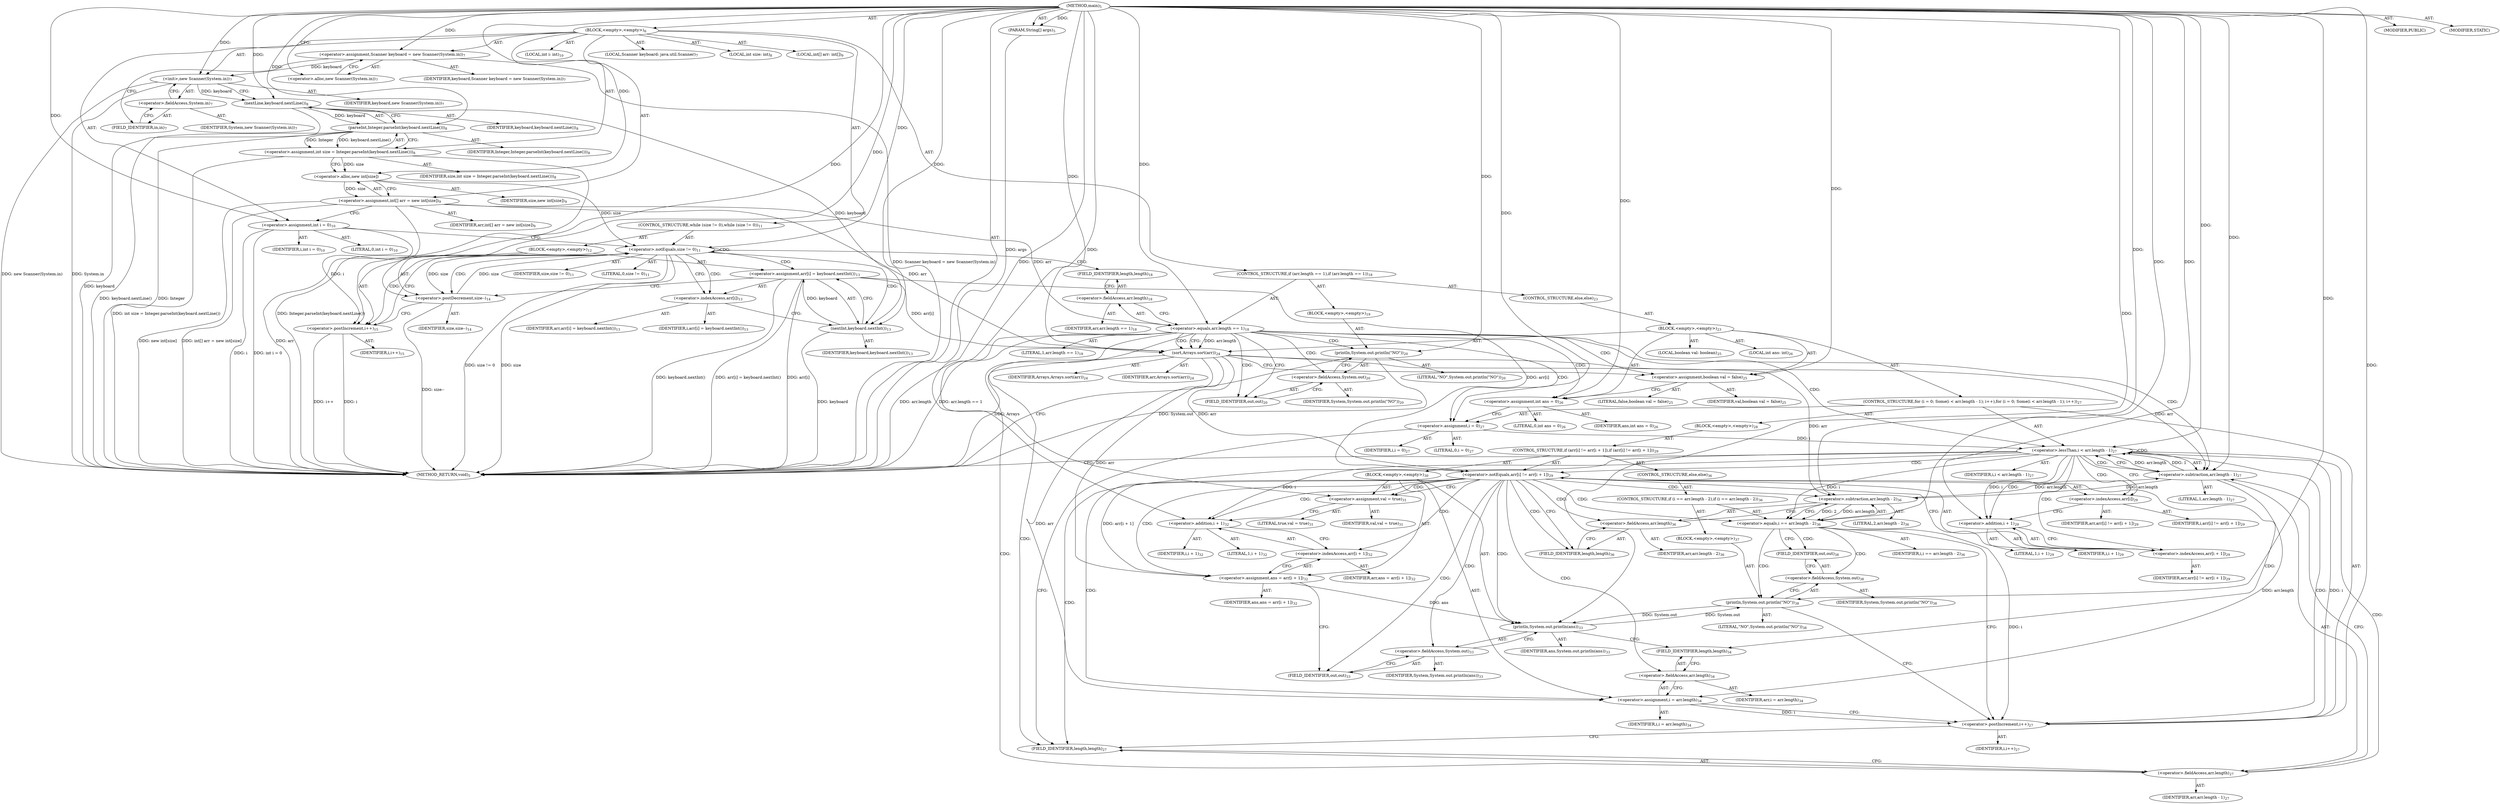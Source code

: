 digraph "main" {  
"19" [label = <(METHOD,main)<SUB>5</SUB>> ]
"20" [label = <(PARAM,String[] args)<SUB>5</SUB>> ]
"21" [label = <(BLOCK,&lt;empty&gt;,&lt;empty&gt;)<SUB>6</SUB>> ]
"4" [label = <(LOCAL,Scanner keyboard: java.util.Scanner)<SUB>7</SUB>> ]
"22" [label = <(&lt;operator&gt;.assignment,Scanner keyboard = new Scanner(System.in))<SUB>7</SUB>> ]
"23" [label = <(IDENTIFIER,keyboard,Scanner keyboard = new Scanner(System.in))<SUB>7</SUB>> ]
"24" [label = <(&lt;operator&gt;.alloc,new Scanner(System.in))<SUB>7</SUB>> ]
"25" [label = <(&lt;init&gt;,new Scanner(System.in))<SUB>7</SUB>> ]
"3" [label = <(IDENTIFIER,keyboard,new Scanner(System.in))<SUB>7</SUB>> ]
"26" [label = <(&lt;operator&gt;.fieldAccess,System.in)<SUB>7</SUB>> ]
"27" [label = <(IDENTIFIER,System,new Scanner(System.in))<SUB>7</SUB>> ]
"28" [label = <(FIELD_IDENTIFIER,in,in)<SUB>7</SUB>> ]
"29" [label = <(LOCAL,int size: int)<SUB>8</SUB>> ]
"30" [label = <(&lt;operator&gt;.assignment,int size = Integer.parseInt(keyboard.nextLine()))<SUB>8</SUB>> ]
"31" [label = <(IDENTIFIER,size,int size = Integer.parseInt(keyboard.nextLine()))<SUB>8</SUB>> ]
"32" [label = <(parseInt,Integer.parseInt(keyboard.nextLine()))<SUB>8</SUB>> ]
"33" [label = <(IDENTIFIER,Integer,Integer.parseInt(keyboard.nextLine()))<SUB>8</SUB>> ]
"34" [label = <(nextLine,keyboard.nextLine())<SUB>8</SUB>> ]
"35" [label = <(IDENTIFIER,keyboard,keyboard.nextLine())<SUB>8</SUB>> ]
"36" [label = <(LOCAL,int[] arr: int[])<SUB>9</SUB>> ]
"37" [label = <(&lt;operator&gt;.assignment,int[] arr = new int[size])<SUB>9</SUB>> ]
"38" [label = <(IDENTIFIER,arr,int[] arr = new int[size])<SUB>9</SUB>> ]
"39" [label = <(&lt;operator&gt;.alloc,new int[size])> ]
"40" [label = <(IDENTIFIER,size,new int[size])<SUB>9</SUB>> ]
"41" [label = <(LOCAL,int i: int)<SUB>10</SUB>> ]
"42" [label = <(&lt;operator&gt;.assignment,int i = 0)<SUB>10</SUB>> ]
"43" [label = <(IDENTIFIER,i,int i = 0)<SUB>10</SUB>> ]
"44" [label = <(LITERAL,0,int i = 0)<SUB>10</SUB>> ]
"45" [label = <(CONTROL_STRUCTURE,while (size != 0),while (size != 0))<SUB>11</SUB>> ]
"46" [label = <(&lt;operator&gt;.notEquals,size != 0)<SUB>11</SUB>> ]
"47" [label = <(IDENTIFIER,size,size != 0)<SUB>11</SUB>> ]
"48" [label = <(LITERAL,0,size != 0)<SUB>11</SUB>> ]
"49" [label = <(BLOCK,&lt;empty&gt;,&lt;empty&gt;)<SUB>12</SUB>> ]
"50" [label = <(&lt;operator&gt;.assignment,arr[i] = keyboard.nextInt())<SUB>13</SUB>> ]
"51" [label = <(&lt;operator&gt;.indexAccess,arr[i])<SUB>13</SUB>> ]
"52" [label = <(IDENTIFIER,arr,arr[i] = keyboard.nextInt())<SUB>13</SUB>> ]
"53" [label = <(IDENTIFIER,i,arr[i] = keyboard.nextInt())<SUB>13</SUB>> ]
"54" [label = <(nextInt,keyboard.nextInt())<SUB>13</SUB>> ]
"55" [label = <(IDENTIFIER,keyboard,keyboard.nextInt())<SUB>13</SUB>> ]
"56" [label = <(&lt;operator&gt;.postDecrement,size--)<SUB>14</SUB>> ]
"57" [label = <(IDENTIFIER,size,size--)<SUB>14</SUB>> ]
"58" [label = <(&lt;operator&gt;.postIncrement,i++)<SUB>15</SUB>> ]
"59" [label = <(IDENTIFIER,i,i++)<SUB>15</SUB>> ]
"60" [label = <(CONTROL_STRUCTURE,if (arr.length == 1),if (arr.length == 1))<SUB>18</SUB>> ]
"61" [label = <(&lt;operator&gt;.equals,arr.length == 1)<SUB>18</SUB>> ]
"62" [label = <(&lt;operator&gt;.fieldAccess,arr.length)<SUB>18</SUB>> ]
"63" [label = <(IDENTIFIER,arr,arr.length == 1)<SUB>18</SUB>> ]
"64" [label = <(FIELD_IDENTIFIER,length,length)<SUB>18</SUB>> ]
"65" [label = <(LITERAL,1,arr.length == 1)<SUB>18</SUB>> ]
"66" [label = <(BLOCK,&lt;empty&gt;,&lt;empty&gt;)<SUB>19</SUB>> ]
"67" [label = <(println,System.out.println(&quot;NO&quot;))<SUB>20</SUB>> ]
"68" [label = <(&lt;operator&gt;.fieldAccess,System.out)<SUB>20</SUB>> ]
"69" [label = <(IDENTIFIER,System,System.out.println(&quot;NO&quot;))<SUB>20</SUB>> ]
"70" [label = <(FIELD_IDENTIFIER,out,out)<SUB>20</SUB>> ]
"71" [label = <(LITERAL,&quot;NO&quot;,System.out.println(&quot;NO&quot;))<SUB>20</SUB>> ]
"72" [label = <(CONTROL_STRUCTURE,else,else)<SUB>23</SUB>> ]
"73" [label = <(BLOCK,&lt;empty&gt;,&lt;empty&gt;)<SUB>23</SUB>> ]
"74" [label = <(sort,Arrays.sort(arr))<SUB>24</SUB>> ]
"75" [label = <(IDENTIFIER,Arrays,Arrays.sort(arr))<SUB>24</SUB>> ]
"76" [label = <(IDENTIFIER,arr,Arrays.sort(arr))<SUB>24</SUB>> ]
"77" [label = <(LOCAL,boolean val: boolean)<SUB>25</SUB>> ]
"78" [label = <(&lt;operator&gt;.assignment,boolean val = false)<SUB>25</SUB>> ]
"79" [label = <(IDENTIFIER,val,boolean val = false)<SUB>25</SUB>> ]
"80" [label = <(LITERAL,false,boolean val = false)<SUB>25</SUB>> ]
"81" [label = <(LOCAL,int ans: int)<SUB>26</SUB>> ]
"82" [label = <(&lt;operator&gt;.assignment,int ans = 0)<SUB>26</SUB>> ]
"83" [label = <(IDENTIFIER,ans,int ans = 0)<SUB>26</SUB>> ]
"84" [label = <(LITERAL,0,int ans = 0)<SUB>26</SUB>> ]
"85" [label = <(CONTROL_STRUCTURE,for (i = 0; Some(i &lt; arr.length - 1); i++),for (i = 0; Some(i &lt; arr.length - 1); i++))<SUB>27</SUB>> ]
"86" [label = <(&lt;operator&gt;.assignment,i = 0)<SUB>27</SUB>> ]
"87" [label = <(IDENTIFIER,i,i = 0)<SUB>27</SUB>> ]
"88" [label = <(LITERAL,0,i = 0)<SUB>27</SUB>> ]
"89" [label = <(&lt;operator&gt;.lessThan,i &lt; arr.length - 1)<SUB>27</SUB>> ]
"90" [label = <(IDENTIFIER,i,i &lt; arr.length - 1)<SUB>27</SUB>> ]
"91" [label = <(&lt;operator&gt;.subtraction,arr.length - 1)<SUB>27</SUB>> ]
"92" [label = <(&lt;operator&gt;.fieldAccess,arr.length)<SUB>27</SUB>> ]
"93" [label = <(IDENTIFIER,arr,arr.length - 1)<SUB>27</SUB>> ]
"94" [label = <(FIELD_IDENTIFIER,length,length)<SUB>27</SUB>> ]
"95" [label = <(LITERAL,1,arr.length - 1)<SUB>27</SUB>> ]
"96" [label = <(&lt;operator&gt;.postIncrement,i++)<SUB>27</SUB>> ]
"97" [label = <(IDENTIFIER,i,i++)<SUB>27</SUB>> ]
"98" [label = <(BLOCK,&lt;empty&gt;,&lt;empty&gt;)<SUB>28</SUB>> ]
"99" [label = <(CONTROL_STRUCTURE,if (arr[i] != arr[i + 1]),if (arr[i] != arr[i + 1]))<SUB>29</SUB>> ]
"100" [label = <(&lt;operator&gt;.notEquals,arr[i] != arr[i + 1])<SUB>29</SUB>> ]
"101" [label = <(&lt;operator&gt;.indexAccess,arr[i])<SUB>29</SUB>> ]
"102" [label = <(IDENTIFIER,arr,arr[i] != arr[i + 1])<SUB>29</SUB>> ]
"103" [label = <(IDENTIFIER,i,arr[i] != arr[i + 1])<SUB>29</SUB>> ]
"104" [label = <(&lt;operator&gt;.indexAccess,arr[i + 1])<SUB>29</SUB>> ]
"105" [label = <(IDENTIFIER,arr,arr[i] != arr[i + 1])<SUB>29</SUB>> ]
"106" [label = <(&lt;operator&gt;.addition,i + 1)<SUB>29</SUB>> ]
"107" [label = <(IDENTIFIER,i,i + 1)<SUB>29</SUB>> ]
"108" [label = <(LITERAL,1,i + 1)<SUB>29</SUB>> ]
"109" [label = <(BLOCK,&lt;empty&gt;,&lt;empty&gt;)<SUB>30</SUB>> ]
"110" [label = <(&lt;operator&gt;.assignment,val = true)<SUB>31</SUB>> ]
"111" [label = <(IDENTIFIER,val,val = true)<SUB>31</SUB>> ]
"112" [label = <(LITERAL,true,val = true)<SUB>31</SUB>> ]
"113" [label = <(&lt;operator&gt;.assignment,ans = arr[i + 1])<SUB>32</SUB>> ]
"114" [label = <(IDENTIFIER,ans,ans = arr[i + 1])<SUB>32</SUB>> ]
"115" [label = <(&lt;operator&gt;.indexAccess,arr[i + 1])<SUB>32</SUB>> ]
"116" [label = <(IDENTIFIER,arr,ans = arr[i + 1])<SUB>32</SUB>> ]
"117" [label = <(&lt;operator&gt;.addition,i + 1)<SUB>32</SUB>> ]
"118" [label = <(IDENTIFIER,i,i + 1)<SUB>32</SUB>> ]
"119" [label = <(LITERAL,1,i + 1)<SUB>32</SUB>> ]
"120" [label = <(println,System.out.println(ans))<SUB>33</SUB>> ]
"121" [label = <(&lt;operator&gt;.fieldAccess,System.out)<SUB>33</SUB>> ]
"122" [label = <(IDENTIFIER,System,System.out.println(ans))<SUB>33</SUB>> ]
"123" [label = <(FIELD_IDENTIFIER,out,out)<SUB>33</SUB>> ]
"124" [label = <(IDENTIFIER,ans,System.out.println(ans))<SUB>33</SUB>> ]
"125" [label = <(&lt;operator&gt;.assignment,i = arr.length)<SUB>34</SUB>> ]
"126" [label = <(IDENTIFIER,i,i = arr.length)<SUB>34</SUB>> ]
"127" [label = <(&lt;operator&gt;.fieldAccess,arr.length)<SUB>34</SUB>> ]
"128" [label = <(IDENTIFIER,arr,i = arr.length)<SUB>34</SUB>> ]
"129" [label = <(FIELD_IDENTIFIER,length,length)<SUB>34</SUB>> ]
"130" [label = <(CONTROL_STRUCTURE,else,else)<SUB>36</SUB>> ]
"131" [label = <(CONTROL_STRUCTURE,if (i == arr.length - 2),if (i == arr.length - 2))<SUB>36</SUB>> ]
"132" [label = <(&lt;operator&gt;.equals,i == arr.length - 2)<SUB>36</SUB>> ]
"133" [label = <(IDENTIFIER,i,i == arr.length - 2)<SUB>36</SUB>> ]
"134" [label = <(&lt;operator&gt;.subtraction,arr.length - 2)<SUB>36</SUB>> ]
"135" [label = <(&lt;operator&gt;.fieldAccess,arr.length)<SUB>36</SUB>> ]
"136" [label = <(IDENTIFIER,arr,arr.length - 2)<SUB>36</SUB>> ]
"137" [label = <(FIELD_IDENTIFIER,length,length)<SUB>36</SUB>> ]
"138" [label = <(LITERAL,2,arr.length - 2)<SUB>36</SUB>> ]
"139" [label = <(BLOCK,&lt;empty&gt;,&lt;empty&gt;)<SUB>37</SUB>> ]
"140" [label = <(println,System.out.println(&quot;NO&quot;))<SUB>38</SUB>> ]
"141" [label = <(&lt;operator&gt;.fieldAccess,System.out)<SUB>38</SUB>> ]
"142" [label = <(IDENTIFIER,System,System.out.println(&quot;NO&quot;))<SUB>38</SUB>> ]
"143" [label = <(FIELD_IDENTIFIER,out,out)<SUB>38</SUB>> ]
"144" [label = <(LITERAL,&quot;NO&quot;,System.out.println(&quot;NO&quot;))<SUB>38</SUB>> ]
"145" [label = <(MODIFIER,PUBLIC)> ]
"146" [label = <(MODIFIER,STATIC)> ]
"147" [label = <(METHOD_RETURN,void)<SUB>5</SUB>> ]
  "19" -> "20"  [ label = "AST: "] 
  "19" -> "21"  [ label = "AST: "] 
  "19" -> "145"  [ label = "AST: "] 
  "19" -> "146"  [ label = "AST: "] 
  "19" -> "147"  [ label = "AST: "] 
  "21" -> "4"  [ label = "AST: "] 
  "21" -> "22"  [ label = "AST: "] 
  "21" -> "25"  [ label = "AST: "] 
  "21" -> "29"  [ label = "AST: "] 
  "21" -> "30"  [ label = "AST: "] 
  "21" -> "36"  [ label = "AST: "] 
  "21" -> "37"  [ label = "AST: "] 
  "21" -> "41"  [ label = "AST: "] 
  "21" -> "42"  [ label = "AST: "] 
  "21" -> "45"  [ label = "AST: "] 
  "21" -> "60"  [ label = "AST: "] 
  "22" -> "23"  [ label = "AST: "] 
  "22" -> "24"  [ label = "AST: "] 
  "25" -> "3"  [ label = "AST: "] 
  "25" -> "26"  [ label = "AST: "] 
  "26" -> "27"  [ label = "AST: "] 
  "26" -> "28"  [ label = "AST: "] 
  "30" -> "31"  [ label = "AST: "] 
  "30" -> "32"  [ label = "AST: "] 
  "32" -> "33"  [ label = "AST: "] 
  "32" -> "34"  [ label = "AST: "] 
  "34" -> "35"  [ label = "AST: "] 
  "37" -> "38"  [ label = "AST: "] 
  "37" -> "39"  [ label = "AST: "] 
  "39" -> "40"  [ label = "AST: "] 
  "42" -> "43"  [ label = "AST: "] 
  "42" -> "44"  [ label = "AST: "] 
  "45" -> "46"  [ label = "AST: "] 
  "45" -> "49"  [ label = "AST: "] 
  "46" -> "47"  [ label = "AST: "] 
  "46" -> "48"  [ label = "AST: "] 
  "49" -> "50"  [ label = "AST: "] 
  "49" -> "56"  [ label = "AST: "] 
  "49" -> "58"  [ label = "AST: "] 
  "50" -> "51"  [ label = "AST: "] 
  "50" -> "54"  [ label = "AST: "] 
  "51" -> "52"  [ label = "AST: "] 
  "51" -> "53"  [ label = "AST: "] 
  "54" -> "55"  [ label = "AST: "] 
  "56" -> "57"  [ label = "AST: "] 
  "58" -> "59"  [ label = "AST: "] 
  "60" -> "61"  [ label = "AST: "] 
  "60" -> "66"  [ label = "AST: "] 
  "60" -> "72"  [ label = "AST: "] 
  "61" -> "62"  [ label = "AST: "] 
  "61" -> "65"  [ label = "AST: "] 
  "62" -> "63"  [ label = "AST: "] 
  "62" -> "64"  [ label = "AST: "] 
  "66" -> "67"  [ label = "AST: "] 
  "67" -> "68"  [ label = "AST: "] 
  "67" -> "71"  [ label = "AST: "] 
  "68" -> "69"  [ label = "AST: "] 
  "68" -> "70"  [ label = "AST: "] 
  "72" -> "73"  [ label = "AST: "] 
  "73" -> "74"  [ label = "AST: "] 
  "73" -> "77"  [ label = "AST: "] 
  "73" -> "78"  [ label = "AST: "] 
  "73" -> "81"  [ label = "AST: "] 
  "73" -> "82"  [ label = "AST: "] 
  "73" -> "85"  [ label = "AST: "] 
  "74" -> "75"  [ label = "AST: "] 
  "74" -> "76"  [ label = "AST: "] 
  "78" -> "79"  [ label = "AST: "] 
  "78" -> "80"  [ label = "AST: "] 
  "82" -> "83"  [ label = "AST: "] 
  "82" -> "84"  [ label = "AST: "] 
  "85" -> "86"  [ label = "AST: "] 
  "85" -> "89"  [ label = "AST: "] 
  "85" -> "96"  [ label = "AST: "] 
  "85" -> "98"  [ label = "AST: "] 
  "86" -> "87"  [ label = "AST: "] 
  "86" -> "88"  [ label = "AST: "] 
  "89" -> "90"  [ label = "AST: "] 
  "89" -> "91"  [ label = "AST: "] 
  "91" -> "92"  [ label = "AST: "] 
  "91" -> "95"  [ label = "AST: "] 
  "92" -> "93"  [ label = "AST: "] 
  "92" -> "94"  [ label = "AST: "] 
  "96" -> "97"  [ label = "AST: "] 
  "98" -> "99"  [ label = "AST: "] 
  "99" -> "100"  [ label = "AST: "] 
  "99" -> "109"  [ label = "AST: "] 
  "99" -> "130"  [ label = "AST: "] 
  "100" -> "101"  [ label = "AST: "] 
  "100" -> "104"  [ label = "AST: "] 
  "101" -> "102"  [ label = "AST: "] 
  "101" -> "103"  [ label = "AST: "] 
  "104" -> "105"  [ label = "AST: "] 
  "104" -> "106"  [ label = "AST: "] 
  "106" -> "107"  [ label = "AST: "] 
  "106" -> "108"  [ label = "AST: "] 
  "109" -> "110"  [ label = "AST: "] 
  "109" -> "113"  [ label = "AST: "] 
  "109" -> "120"  [ label = "AST: "] 
  "109" -> "125"  [ label = "AST: "] 
  "110" -> "111"  [ label = "AST: "] 
  "110" -> "112"  [ label = "AST: "] 
  "113" -> "114"  [ label = "AST: "] 
  "113" -> "115"  [ label = "AST: "] 
  "115" -> "116"  [ label = "AST: "] 
  "115" -> "117"  [ label = "AST: "] 
  "117" -> "118"  [ label = "AST: "] 
  "117" -> "119"  [ label = "AST: "] 
  "120" -> "121"  [ label = "AST: "] 
  "120" -> "124"  [ label = "AST: "] 
  "121" -> "122"  [ label = "AST: "] 
  "121" -> "123"  [ label = "AST: "] 
  "125" -> "126"  [ label = "AST: "] 
  "125" -> "127"  [ label = "AST: "] 
  "127" -> "128"  [ label = "AST: "] 
  "127" -> "129"  [ label = "AST: "] 
  "130" -> "131"  [ label = "AST: "] 
  "131" -> "132"  [ label = "AST: "] 
  "131" -> "139"  [ label = "AST: "] 
  "132" -> "133"  [ label = "AST: "] 
  "132" -> "134"  [ label = "AST: "] 
  "134" -> "135"  [ label = "AST: "] 
  "134" -> "138"  [ label = "AST: "] 
  "135" -> "136"  [ label = "AST: "] 
  "135" -> "137"  [ label = "AST: "] 
  "139" -> "140"  [ label = "AST: "] 
  "140" -> "141"  [ label = "AST: "] 
  "140" -> "144"  [ label = "AST: "] 
  "141" -> "142"  [ label = "AST: "] 
  "141" -> "143"  [ label = "AST: "] 
  "22" -> "28"  [ label = "CFG: "] 
  "25" -> "34"  [ label = "CFG: "] 
  "30" -> "39"  [ label = "CFG: "] 
  "37" -> "42"  [ label = "CFG: "] 
  "42" -> "46"  [ label = "CFG: "] 
  "24" -> "22"  [ label = "CFG: "] 
  "26" -> "25"  [ label = "CFG: "] 
  "32" -> "30"  [ label = "CFG: "] 
  "39" -> "37"  [ label = "CFG: "] 
  "46" -> "51"  [ label = "CFG: "] 
  "46" -> "64"  [ label = "CFG: "] 
  "61" -> "70"  [ label = "CFG: "] 
  "61" -> "74"  [ label = "CFG: "] 
  "28" -> "26"  [ label = "CFG: "] 
  "34" -> "32"  [ label = "CFG: "] 
  "50" -> "56"  [ label = "CFG: "] 
  "56" -> "58"  [ label = "CFG: "] 
  "58" -> "46"  [ label = "CFG: "] 
  "62" -> "61"  [ label = "CFG: "] 
  "67" -> "147"  [ label = "CFG: "] 
  "51" -> "54"  [ label = "CFG: "] 
  "54" -> "50"  [ label = "CFG: "] 
  "64" -> "62"  [ label = "CFG: "] 
  "68" -> "67"  [ label = "CFG: "] 
  "74" -> "78"  [ label = "CFG: "] 
  "78" -> "82"  [ label = "CFG: "] 
  "82" -> "86"  [ label = "CFG: "] 
  "70" -> "68"  [ label = "CFG: "] 
  "86" -> "94"  [ label = "CFG: "] 
  "89" -> "147"  [ label = "CFG: "] 
  "89" -> "101"  [ label = "CFG: "] 
  "96" -> "94"  [ label = "CFG: "] 
  "91" -> "89"  [ label = "CFG: "] 
  "92" -> "91"  [ label = "CFG: "] 
  "100" -> "110"  [ label = "CFG: "] 
  "100" -> "137"  [ label = "CFG: "] 
  "94" -> "92"  [ label = "CFG: "] 
  "101" -> "106"  [ label = "CFG: "] 
  "104" -> "100"  [ label = "CFG: "] 
  "110" -> "117"  [ label = "CFG: "] 
  "113" -> "123"  [ label = "CFG: "] 
  "120" -> "129"  [ label = "CFG: "] 
  "125" -> "96"  [ label = "CFG: "] 
  "106" -> "104"  [ label = "CFG: "] 
  "115" -> "113"  [ label = "CFG: "] 
  "121" -> "120"  [ label = "CFG: "] 
  "127" -> "125"  [ label = "CFG: "] 
  "132" -> "143"  [ label = "CFG: "] 
  "132" -> "96"  [ label = "CFG: "] 
  "117" -> "115"  [ label = "CFG: "] 
  "123" -> "121"  [ label = "CFG: "] 
  "129" -> "127"  [ label = "CFG: "] 
  "134" -> "132"  [ label = "CFG: "] 
  "140" -> "96"  [ label = "CFG: "] 
  "135" -> "134"  [ label = "CFG: "] 
  "141" -> "140"  [ label = "CFG: "] 
  "137" -> "135"  [ label = "CFG: "] 
  "143" -> "141"  [ label = "CFG: "] 
  "19" -> "24"  [ label = "CFG: "] 
  "20" -> "147"  [ label = "DDG: args"] 
  "22" -> "147"  [ label = "DDG: Scanner keyboard = new Scanner(System.in)"] 
  "25" -> "147"  [ label = "DDG: System.in"] 
  "25" -> "147"  [ label = "DDG: new Scanner(System.in)"] 
  "34" -> "147"  [ label = "DDG: keyboard"] 
  "32" -> "147"  [ label = "DDG: keyboard.nextLine()"] 
  "30" -> "147"  [ label = "DDG: Integer.parseInt(keyboard.nextLine())"] 
  "30" -> "147"  [ label = "DDG: int size = Integer.parseInt(keyboard.nextLine())"] 
  "37" -> "147"  [ label = "DDG: arr"] 
  "37" -> "147"  [ label = "DDG: new int[size]"] 
  "37" -> "147"  [ label = "DDG: int[] arr = new int[size]"] 
  "42" -> "147"  [ label = "DDG: i"] 
  "42" -> "147"  [ label = "DDG: int i = 0"] 
  "46" -> "147"  [ label = "DDG: size"] 
  "46" -> "147"  [ label = "DDG: size != 0"] 
  "61" -> "147"  [ label = "DDG: arr.length"] 
  "61" -> "147"  [ label = "DDG: arr.length == 1"] 
  "67" -> "147"  [ label = "DDG: System.out"] 
  "50" -> "147"  [ label = "DDG: arr[i]"] 
  "54" -> "147"  [ label = "DDG: keyboard"] 
  "50" -> "147"  [ label = "DDG: keyboard.nextInt()"] 
  "50" -> "147"  [ label = "DDG: arr[i] = keyboard.nextInt()"] 
  "56" -> "147"  [ label = "DDG: size--"] 
  "58" -> "147"  [ label = "DDG: i"] 
  "58" -> "147"  [ label = "DDG: i++"] 
  "74" -> "147"  [ label = "DDG: Arrays"] 
  "32" -> "147"  [ label = "DDG: Integer"] 
  "19" -> "20"  [ label = "DDG: "] 
  "19" -> "22"  [ label = "DDG: "] 
  "32" -> "30"  [ label = "DDG: Integer"] 
  "32" -> "30"  [ label = "DDG: keyboard.nextLine()"] 
  "39" -> "37"  [ label = "DDG: size"] 
  "19" -> "42"  [ label = "DDG: "] 
  "22" -> "25"  [ label = "DDG: keyboard"] 
  "19" -> "25"  [ label = "DDG: "] 
  "19" -> "32"  [ label = "DDG: "] 
  "34" -> "32"  [ label = "DDG: keyboard"] 
  "30" -> "39"  [ label = "DDG: size"] 
  "19" -> "39"  [ label = "DDG: "] 
  "39" -> "46"  [ label = "DDG: size"] 
  "56" -> "46"  [ label = "DDG: size"] 
  "19" -> "46"  [ label = "DDG: "] 
  "54" -> "50"  [ label = "DDG: keyboard"] 
  "37" -> "61"  [ label = "DDG: arr"] 
  "19" -> "61"  [ label = "DDG: "] 
  "25" -> "34"  [ label = "DDG: keyboard"] 
  "19" -> "34"  [ label = "DDG: "] 
  "46" -> "56"  [ label = "DDG: size"] 
  "19" -> "56"  [ label = "DDG: "] 
  "42" -> "58"  [ label = "DDG: i"] 
  "19" -> "58"  [ label = "DDG: "] 
  "19" -> "67"  [ label = "DDG: "] 
  "19" -> "78"  [ label = "DDG: "] 
  "19" -> "82"  [ label = "DDG: "] 
  "34" -> "54"  [ label = "DDG: keyboard"] 
  "19" -> "54"  [ label = "DDG: "] 
  "19" -> "74"  [ label = "DDG: "] 
  "37" -> "74"  [ label = "DDG: arr"] 
  "61" -> "74"  [ label = "DDG: arr.length"] 
  "50" -> "74"  [ label = "DDG: arr[i]"] 
  "19" -> "86"  [ label = "DDG: "] 
  "86" -> "89"  [ label = "DDG: i"] 
  "96" -> "89"  [ label = "DDG: i"] 
  "19" -> "89"  [ label = "DDG: "] 
  "91" -> "89"  [ label = "DDG: arr.length"] 
  "91" -> "89"  [ label = "DDG: 1"] 
  "132" -> "96"  [ label = "DDG: i"] 
  "125" -> "96"  [ label = "DDG: i"] 
  "19" -> "96"  [ label = "DDG: "] 
  "74" -> "91"  [ label = "DDG: arr"] 
  "134" -> "91"  [ label = "DDG: arr.length"] 
  "19" -> "91"  [ label = "DDG: "] 
  "74" -> "100"  [ label = "DDG: arr"] 
  "50" -> "100"  [ label = "DDG: arr[i]"] 
  "19" -> "110"  [ label = "DDG: "] 
  "74" -> "113"  [ label = "DDG: arr"] 
  "100" -> "113"  [ label = "DDG: arr[i + 1]"] 
  "74" -> "125"  [ label = "DDG: arr"] 
  "91" -> "125"  [ label = "DDG: arr.length"] 
  "140" -> "120"  [ label = "DDG: System.out"] 
  "113" -> "120"  [ label = "DDG: ans"] 
  "19" -> "120"  [ label = "DDG: "] 
  "89" -> "106"  [ label = "DDG: i"] 
  "19" -> "106"  [ label = "DDG: "] 
  "19" -> "132"  [ label = "DDG: "] 
  "89" -> "132"  [ label = "DDG: i"] 
  "134" -> "132"  [ label = "DDG: arr.length"] 
  "134" -> "132"  [ label = "DDG: 2"] 
  "19" -> "117"  [ label = "DDG: "] 
  "89" -> "117"  [ label = "DDG: i"] 
  "74" -> "134"  [ label = "DDG: arr"] 
  "91" -> "134"  [ label = "DDG: arr.length"] 
  "19" -> "134"  [ label = "DDG: "] 
  "120" -> "140"  [ label = "DDG: System.out"] 
  "19" -> "140"  [ label = "DDG: "] 
  "46" -> "51"  [ label = "CDG: "] 
  "46" -> "46"  [ label = "CDG: "] 
  "46" -> "56"  [ label = "CDG: "] 
  "46" -> "50"  [ label = "CDG: "] 
  "46" -> "54"  [ label = "CDG: "] 
  "46" -> "58"  [ label = "CDG: "] 
  "61" -> "94"  [ label = "CDG: "] 
  "61" -> "68"  [ label = "CDG: "] 
  "61" -> "89"  [ label = "CDG: "] 
  "61" -> "67"  [ label = "CDG: "] 
  "61" -> "74"  [ label = "CDG: "] 
  "61" -> "92"  [ label = "CDG: "] 
  "61" -> "91"  [ label = "CDG: "] 
  "61" -> "82"  [ label = "CDG: "] 
  "61" -> "70"  [ label = "CDG: "] 
  "61" -> "78"  [ label = "CDG: "] 
  "61" -> "86"  [ label = "CDG: "] 
  "89" -> "94"  [ label = "CDG: "] 
  "89" -> "96"  [ label = "CDG: "] 
  "89" -> "89"  [ label = "CDG: "] 
  "89" -> "104"  [ label = "CDG: "] 
  "89" -> "92"  [ label = "CDG: "] 
  "89" -> "106"  [ label = "CDG: "] 
  "89" -> "91"  [ label = "CDG: "] 
  "89" -> "101"  [ label = "CDG: "] 
  "89" -> "100"  [ label = "CDG: "] 
  "100" -> "115"  [ label = "CDG: "] 
  "100" -> "120"  [ label = "CDG: "] 
  "100" -> "113"  [ label = "CDG: "] 
  "100" -> "132"  [ label = "CDG: "] 
  "100" -> "121"  [ label = "CDG: "] 
  "100" -> "123"  [ label = "CDG: "] 
  "100" -> "129"  [ label = "CDG: "] 
  "100" -> "134"  [ label = "CDG: "] 
  "100" -> "137"  [ label = "CDG: "] 
  "100" -> "135"  [ label = "CDG: "] 
  "100" -> "110"  [ label = "CDG: "] 
  "100" -> "117"  [ label = "CDG: "] 
  "100" -> "127"  [ label = "CDG: "] 
  "100" -> "125"  [ label = "CDG: "] 
  "132" -> "141"  [ label = "CDG: "] 
  "132" -> "140"  [ label = "CDG: "] 
  "132" -> "143"  [ label = "CDG: "] 
}
